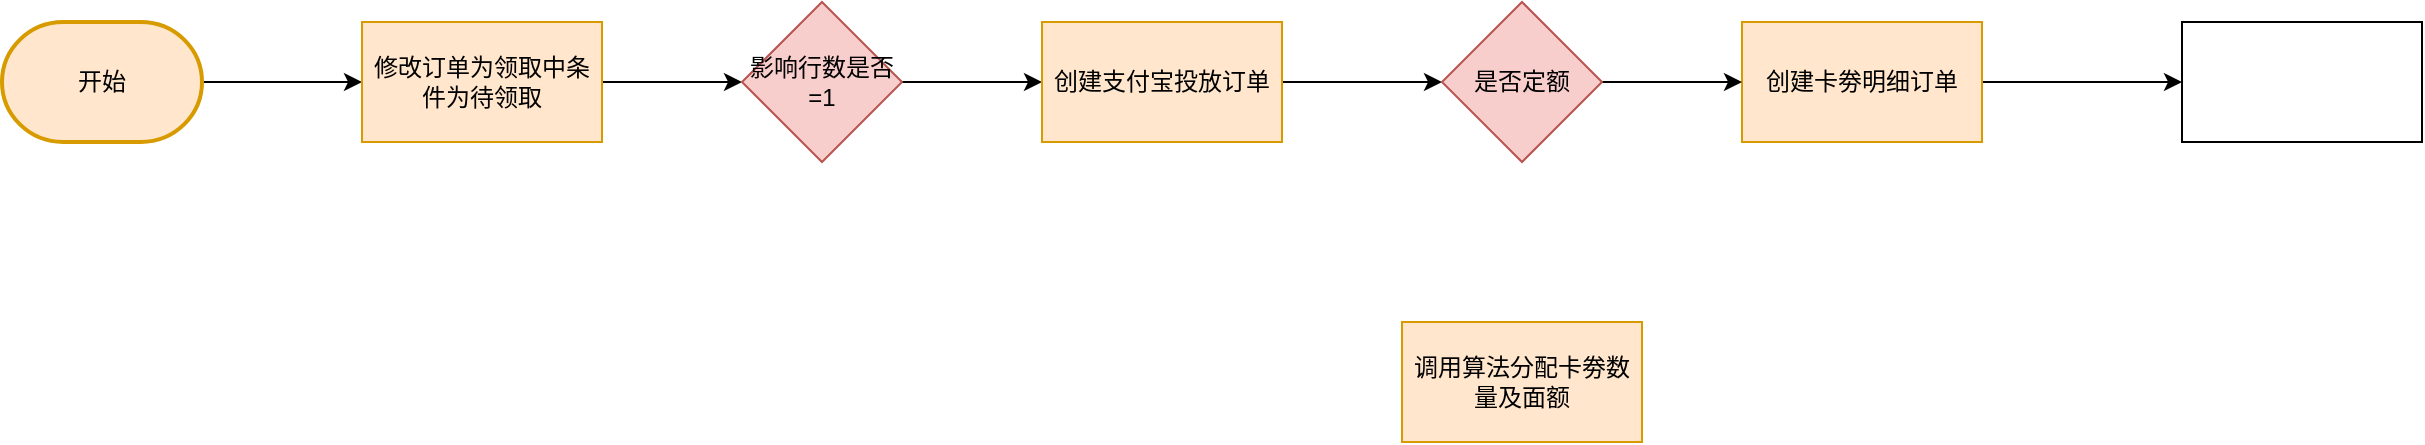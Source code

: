 <mxfile version="24.0.0" type="github">
  <diagram name="第 1 页" id="8frAWVtzLvTuzlNs_-fz">
    <mxGraphModel dx="1434" dy="737" grid="1" gridSize="10" guides="1" tooltips="1" connect="1" arrows="1" fold="1" page="1" pageScale="1" pageWidth="1654" pageHeight="2336" math="0" shadow="0">
      <root>
        <mxCell id="0" />
        <mxCell id="1" parent="0" />
        <mxCell id="g6f9Jw1fsvvUWU2UvQlF-10" value="" style="edgeStyle=orthogonalEdgeStyle;rounded=0;orthogonalLoop=1;jettySize=auto;html=1;" edge="1" parent="1" source="g6f9Jw1fsvvUWU2UvQlF-1" target="g6f9Jw1fsvvUWU2UvQlF-2">
          <mxGeometry relative="1" as="geometry" />
        </mxCell>
        <mxCell id="g6f9Jw1fsvvUWU2UvQlF-1" value="开始" style="strokeWidth=2;html=1;shape=mxgraph.flowchart.terminator;whiteSpace=wrap;fillColor=#ffe6cc;strokeColor=#d79b00;" vertex="1" parent="1">
          <mxGeometry x="170" y="110" width="100" height="60" as="geometry" />
        </mxCell>
        <mxCell id="g6f9Jw1fsvvUWU2UvQlF-11" value="" style="edgeStyle=orthogonalEdgeStyle;rounded=0;orthogonalLoop=1;jettySize=auto;html=1;" edge="1" parent="1" source="g6f9Jw1fsvvUWU2UvQlF-2" target="g6f9Jw1fsvvUWU2UvQlF-3">
          <mxGeometry relative="1" as="geometry" />
        </mxCell>
        <mxCell id="g6f9Jw1fsvvUWU2UvQlF-2" value="修改订单为领取中条件为待领取" style="rounded=0;whiteSpace=wrap;html=1;fillColor=#ffe6cc;strokeColor=#d79b00;" vertex="1" parent="1">
          <mxGeometry x="350" y="110" width="120" height="60" as="geometry" />
        </mxCell>
        <mxCell id="g6f9Jw1fsvvUWU2UvQlF-12" value="" style="edgeStyle=orthogonalEdgeStyle;rounded=0;orthogonalLoop=1;jettySize=auto;html=1;" edge="1" parent="1" source="g6f9Jw1fsvvUWU2UvQlF-3" target="g6f9Jw1fsvvUWU2UvQlF-4">
          <mxGeometry relative="1" as="geometry" />
        </mxCell>
        <mxCell id="g6f9Jw1fsvvUWU2UvQlF-3" value="影响行数是否=1" style="rhombus;whiteSpace=wrap;html=1;fillColor=#f8cecc;strokeColor=#b85450;" vertex="1" parent="1">
          <mxGeometry x="540" y="100" width="80" height="80" as="geometry" />
        </mxCell>
        <mxCell id="g6f9Jw1fsvvUWU2UvQlF-13" value="" style="edgeStyle=orthogonalEdgeStyle;rounded=0;orthogonalLoop=1;jettySize=auto;html=1;" edge="1" parent="1" source="g6f9Jw1fsvvUWU2UvQlF-4" target="g6f9Jw1fsvvUWU2UvQlF-6">
          <mxGeometry relative="1" as="geometry" />
        </mxCell>
        <mxCell id="g6f9Jw1fsvvUWU2UvQlF-4" value="创建支付宝投放订单" style="rounded=0;whiteSpace=wrap;html=1;fillColor=#ffe6cc;strokeColor=#d79b00;" vertex="1" parent="1">
          <mxGeometry x="690" y="110" width="120" height="60" as="geometry" />
        </mxCell>
        <mxCell id="g6f9Jw1fsvvUWU2UvQlF-15" value="" style="edgeStyle=orthogonalEdgeStyle;rounded=0;orthogonalLoop=1;jettySize=auto;html=1;" edge="1" parent="1" source="g6f9Jw1fsvvUWU2UvQlF-5" target="g6f9Jw1fsvvUWU2UvQlF-9">
          <mxGeometry relative="1" as="geometry" />
        </mxCell>
        <mxCell id="g6f9Jw1fsvvUWU2UvQlF-5" value="创建卡劵明细订单" style="rounded=0;whiteSpace=wrap;html=1;fillColor=#ffe6cc;strokeColor=#d79b00;" vertex="1" parent="1">
          <mxGeometry x="1040" y="110" width="120" height="60" as="geometry" />
        </mxCell>
        <mxCell id="g6f9Jw1fsvvUWU2UvQlF-14" value="" style="edgeStyle=orthogonalEdgeStyle;rounded=0;orthogonalLoop=1;jettySize=auto;html=1;" edge="1" parent="1" source="g6f9Jw1fsvvUWU2UvQlF-6" target="g6f9Jw1fsvvUWU2UvQlF-5">
          <mxGeometry relative="1" as="geometry" />
        </mxCell>
        <mxCell id="g6f9Jw1fsvvUWU2UvQlF-6" value="是否定额" style="rhombus;whiteSpace=wrap;html=1;fillColor=#f8cecc;strokeColor=#b85450;" vertex="1" parent="1">
          <mxGeometry x="890" y="100" width="80" height="80" as="geometry" />
        </mxCell>
        <mxCell id="g6f9Jw1fsvvUWU2UvQlF-8" value="调用算法分配卡劵数量及面额" style="rounded=0;whiteSpace=wrap;html=1;fillColor=#ffe6cc;strokeColor=#d79b00;" vertex="1" parent="1">
          <mxGeometry x="870" y="260" width="120" height="60" as="geometry" />
        </mxCell>
        <mxCell id="g6f9Jw1fsvvUWU2UvQlF-9" value="" style="rounded=0;whiteSpace=wrap;html=1;" vertex="1" parent="1">
          <mxGeometry x="1260" y="110" width="120" height="60" as="geometry" />
        </mxCell>
      </root>
    </mxGraphModel>
  </diagram>
</mxfile>
